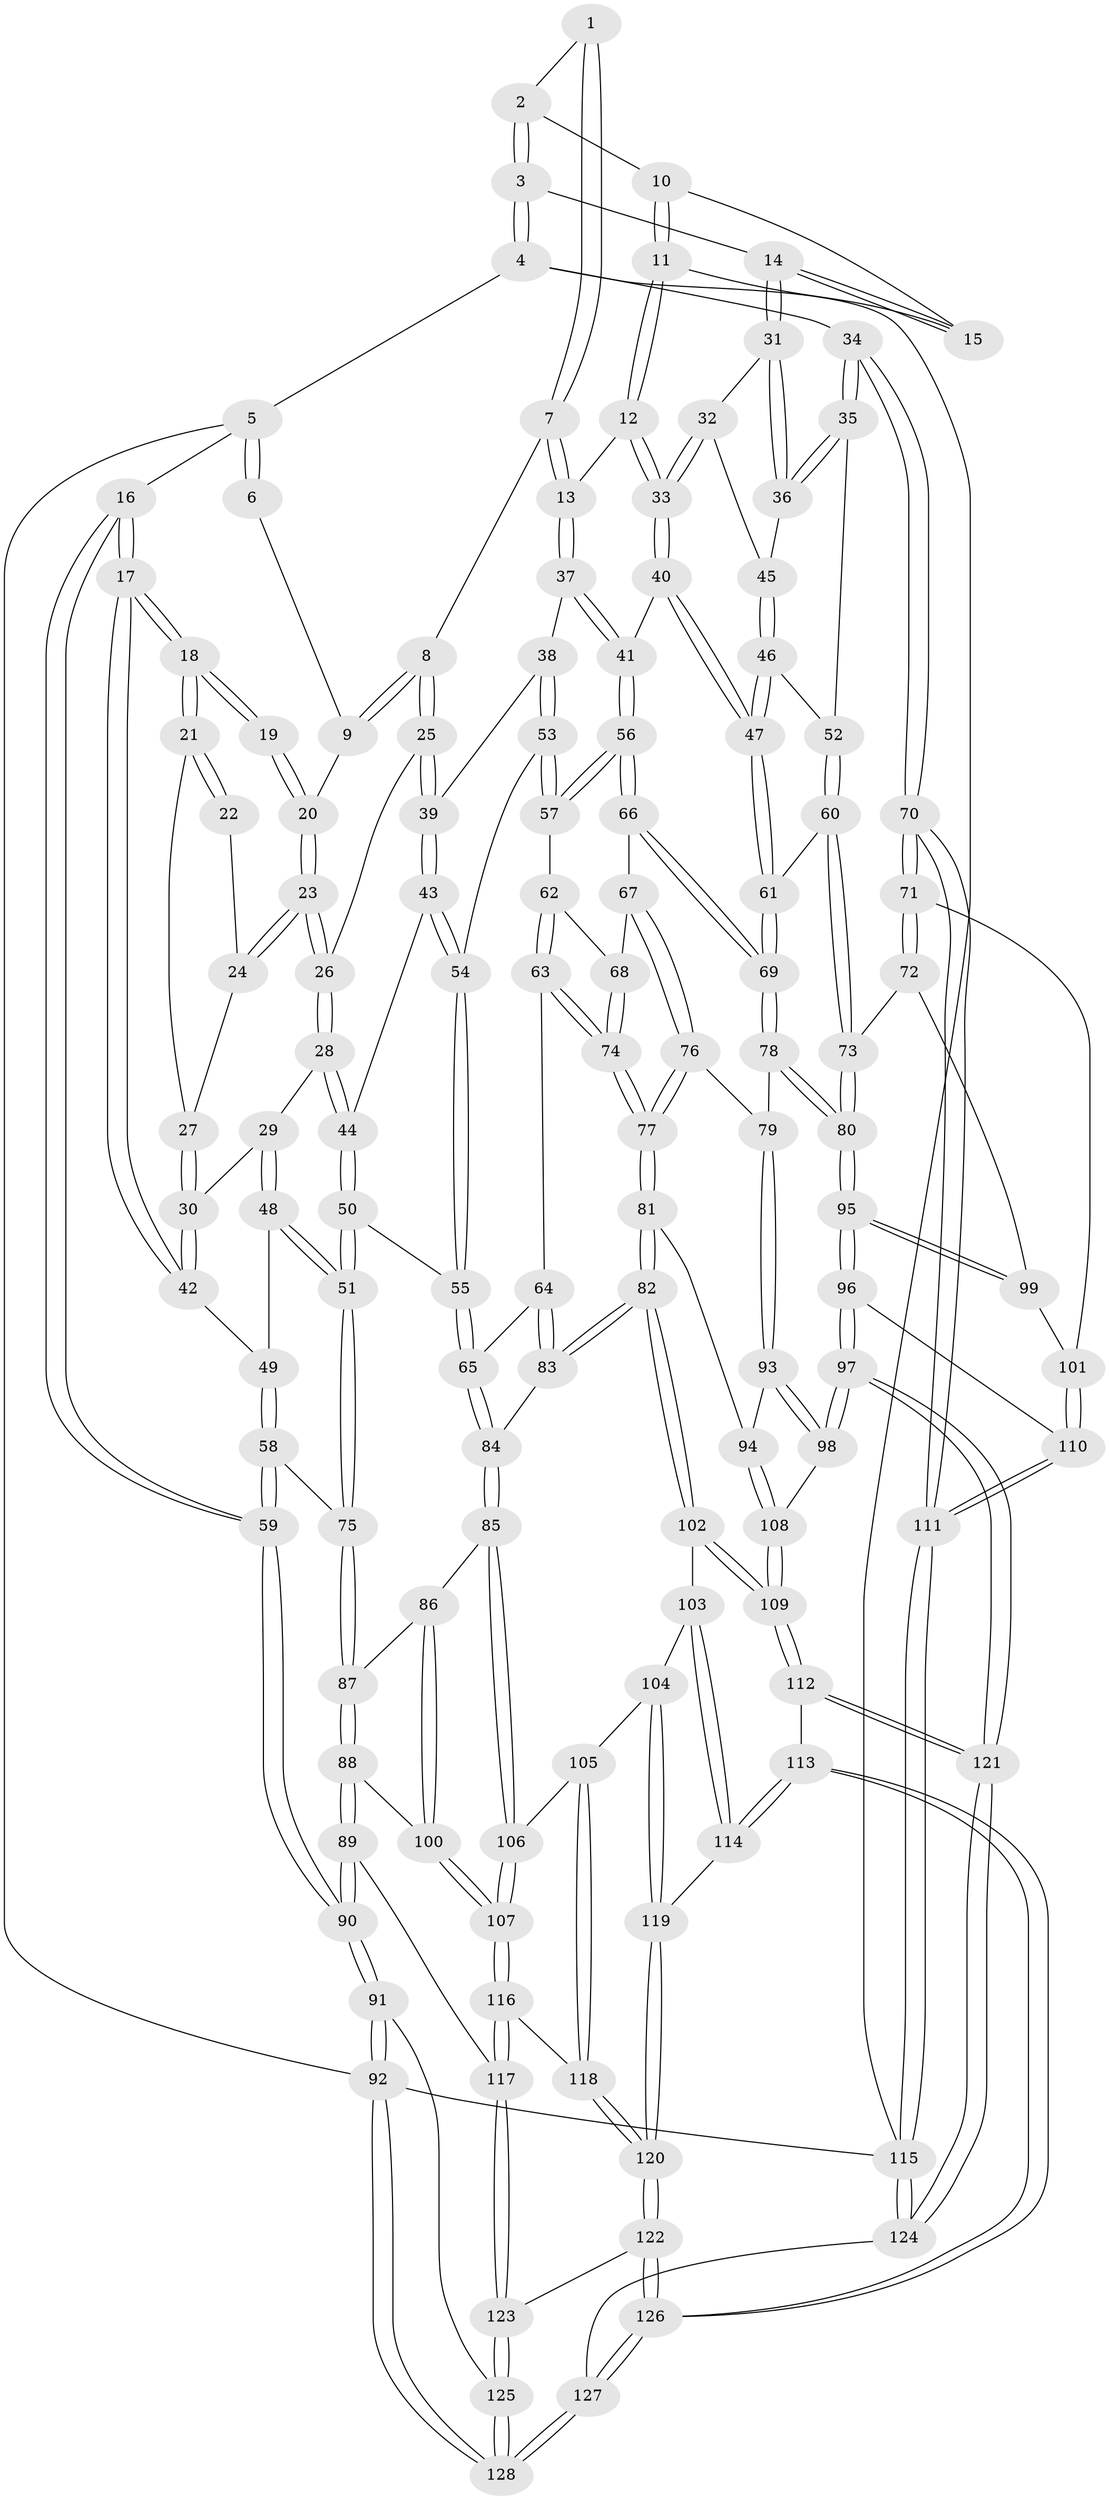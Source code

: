 // coarse degree distribution, {3: 0.11392405063291139, 4: 0.4050632911392405, 6: 0.06329113924050633, 2: 0.02531645569620253, 5: 0.3924050632911392}
// Generated by graph-tools (version 1.1) at 2025/52/02/27/25 19:52:41]
// undirected, 128 vertices, 317 edges
graph export_dot {
graph [start="1"]
  node [color=gray90,style=filled];
  1 [pos="+0.650367925706438+0"];
  2 [pos="+0.8352605899378865+0"];
  3 [pos="+1+0"];
  4 [pos="+1+0"];
  5 [pos="+0+0"];
  6 [pos="+0.40900851062023535+0"];
  7 [pos="+0.6106575738418094+0.191540172516275"];
  8 [pos="+0.5969117093585117+0.1934609088199374"];
  9 [pos="+0.39455355689001537+0"];
  10 [pos="+0.795231901210067+0"];
  11 [pos="+0.6912538377344739+0.1905380251516712"];
  12 [pos="+0.6643525387484255+0.21238560507289309"];
  13 [pos="+0.6539523840942674+0.21256551203126503"];
  14 [pos="+0.8806682258264287+0.2153061695031556"];
  15 [pos="+0.8204291272221117+0.1636926357742138"];
  16 [pos="+0+0.03280816941965901"];
  17 [pos="+0+0.04243740821399856"];
  18 [pos="+0+0.08305226260695449"];
  19 [pos="+0.2923181691905518+0.09190821848809769"];
  20 [pos="+0.36643232260139386+0.06552558405700389"];
  21 [pos="+0+0.08866201910562137"];
  22 [pos="+0.23171798127639695+0.16711378485840378"];
  23 [pos="+0.37973185072576643+0.21811775636738562"];
  24 [pos="+0.25105105018989976+0.22239635316688763"];
  25 [pos="+0.4948155720200495+0.25701386484843874"];
  26 [pos="+0.38840305572260836+0.23284160009882193"];
  27 [pos="+0.2487727303890312+0.2242010147090506"];
  28 [pos="+0.3629708263815871+0.2906380038451493"];
  29 [pos="+0.22492074153558858+0.32780736772868074"];
  30 [pos="+0.20161512518330038+0.28026341805338706"];
  31 [pos="+0.8829121418921166+0.23150451231518002"];
  32 [pos="+0.7823975211225417+0.29289299562390825"];
  33 [pos="+0.7740362512089674+0.2939362770089681"];
  34 [pos="+1+0.3881995719026115"];
  35 [pos="+1+0.3743575693340407"];
  36 [pos="+0.9762769445274323+0.30401625400161086"];
  37 [pos="+0.6330824152128934+0.38340821857404656"];
  38 [pos="+0.5728599953404389+0.37878204334932053"];
  39 [pos="+0.5116698445806078+0.335584718352895"];
  40 [pos="+0.7118993933191247+0.4501022453827624"];
  41 [pos="+0.6917668786231962+0.44624666518938005"];
  42 [pos="+0+0.1791118008074664"];
  43 [pos="+0.46318311530194095+0.3970491404063078"];
  44 [pos="+0.36502157797978396+0.3822411512384619"];
  45 [pos="+0.8244519223146565+0.3416761700107998"];
  46 [pos="+0.8497960989554421+0.3808391415443451"];
  47 [pos="+0.7286953814636132+0.4641416328308246"];
  48 [pos="+0.20537445253210587+0.46787460318204543"];
  49 [pos="+0.051472388274055106+0.3521639384317036"];
  50 [pos="+0.29344795759937387+0.49214319485828556"];
  51 [pos="+0.21548221710481247+0.48990199905411796"];
  52 [pos="+0.9758918026301043+0.40892118343210626"];
  53 [pos="+0.514351627859913+0.4844291230296789"];
  54 [pos="+0.4790346099103088+0.4551012953611669"];
  55 [pos="+0.31169633245427975+0.50514637535549"];
  56 [pos="+0.599812742363514+0.5092984622339706"];
  57 [pos="+0.5162069372585785+0.4886448298275492"];
  58 [pos="+0.02525924256205699+0.5495348711713174"];
  59 [pos="+0+0.6669227806724731"];
  60 [pos="+0.8308350813438165+0.5236575777104797"];
  61 [pos="+0.759599598748044+0.5082561868537606"];
  62 [pos="+0.5158190999962222+0.4893715432391828"];
  63 [pos="+0.468115470728043+0.5654211966853929"];
  64 [pos="+0.4370029912913875+0.5680608061189305"];
  65 [pos="+0.34190116279583765+0.5415372313548684"];
  66 [pos="+0.5998414686512449+0.5521601034197956"];
  67 [pos="+0.5889072060108106+0.5777142918537677"];
  68 [pos="+0.5493860425757553+0.5778482560082882"];
  69 [pos="+0.7152764769266429+0.6131502662505746"];
  70 [pos="+1+0.6048248751882933"];
  71 [pos="+1+0.6371064107815585"];
  72 [pos="+0.9118669657639767+0.6287384393134166"];
  73 [pos="+0.8674301697433123+0.5817582058733682"];
  74 [pos="+0.4917623027561487+0.5923715733371435"];
  75 [pos="+0.2103007362311333+0.49645804129485316"];
  76 [pos="+0.5917965888237562+0.6218491294296813"];
  77 [pos="+0.5283429498190533+0.6923586363559554"];
  78 [pos="+0.7123906962781028+0.6324223753054724"];
  79 [pos="+0.6932262048993392+0.6423045219434252"];
  80 [pos="+0.75466954053688+0.674785886438093"];
  81 [pos="+0.5282634073147955+0.6927845114040551"];
  82 [pos="+0.5050035768453954+0.7090249422886912"];
  83 [pos="+0.42578230099023195+0.6778948570219303"];
  84 [pos="+0.34742103598656243+0.6846883698614535"];
  85 [pos="+0.3373865470060544+0.6984515648565506"];
  86 [pos="+0.2163410459651139+0.6622360978945343"];
  87 [pos="+0.19214522221510116+0.6339560376273106"];
  88 [pos="+0.06923126708839827+0.7124155499051803"];
  89 [pos="+0.016559031851583875+0.7355671401818774"];
  90 [pos="+0+0.7416960297387128"];
  91 [pos="+0+0.7746438345373469"];
  92 [pos="+0+1"];
  93 [pos="+0.6582178837380169+0.6923186749035931"];
  94 [pos="+0.5383259728117901+0.6978953941361938"];
  95 [pos="+0.7985797897247879+0.7426303751362043"];
  96 [pos="+0.7945327271653004+0.7833785200546862"];
  97 [pos="+0.7625820821793271+0.8122494123128394"];
  98 [pos="+0.6629377152503115+0.7693014229033213"];
  99 [pos="+0.8583272764185638+0.6920480541317164"];
  100 [pos="+0.21712620299164978+0.7519872410512076"];
  101 [pos="+0.9351009419992781+0.7524925583286985"];
  102 [pos="+0.49971604906143974+0.7231885253741225"];
  103 [pos="+0.4929083249952258+0.731517958825632"];
  104 [pos="+0.38413419073178656+0.7790024452559458"];
  105 [pos="+0.3433041231983906+0.7583379910097218"];
  106 [pos="+0.3353069496816797+0.7498972170108139"];
  107 [pos="+0.23552232606472373+0.8011119982966844"];
  108 [pos="+0.6167678402636309+0.7820674445153564"];
  109 [pos="+0.5716390296801361+0.8723783095451885"];
  110 [pos="+0.9118809958729479+0.8260790466531491"];
  111 [pos="+1+1"];
  112 [pos="+0.5683640261629593+0.8927853474476327"];
  113 [pos="+0.49610146903102764+0.9049267974305972"];
  114 [pos="+0.4554107664051672+0.8774256708455604"];
  115 [pos="+1+1"];
  116 [pos="+0.2332758266657286+0.8054825267772686"];
  117 [pos="+0.20596396485534346+0.844135289435628"];
  118 [pos="+0.3353083291331146+0.8534093323500219"];
  119 [pos="+0.43835853231281796+0.874133984745841"];
  120 [pos="+0.3496121857746857+0.9084121017840234"];
  121 [pos="+0.7120988420140603+0.9887322044447875"];
  122 [pos="+0.34878516668449666+0.9092729856399013"];
  123 [pos="+0.20859635440229085+0.9225535263809141"];
  124 [pos="+0.8058973093385894+1"];
  125 [pos="+0.1899659015771864+0.9538763662059474"];
  126 [pos="+0.4122057564831797+1"];
  127 [pos="+0.4091659885707631+1"];
  128 [pos="+0.1671628274376328+1"];
  1 -- 2;
  1 -- 7;
  1 -- 7;
  2 -- 3;
  2 -- 3;
  2 -- 10;
  3 -- 4;
  3 -- 4;
  3 -- 14;
  4 -- 5;
  4 -- 34;
  4 -- 115;
  5 -- 6;
  5 -- 6;
  5 -- 16;
  5 -- 92;
  6 -- 9;
  7 -- 8;
  7 -- 13;
  7 -- 13;
  8 -- 9;
  8 -- 9;
  8 -- 25;
  8 -- 25;
  9 -- 20;
  10 -- 11;
  10 -- 11;
  10 -- 15;
  11 -- 12;
  11 -- 12;
  11 -- 15;
  12 -- 13;
  12 -- 33;
  12 -- 33;
  13 -- 37;
  13 -- 37;
  14 -- 15;
  14 -- 15;
  14 -- 31;
  14 -- 31;
  16 -- 17;
  16 -- 17;
  16 -- 59;
  16 -- 59;
  17 -- 18;
  17 -- 18;
  17 -- 42;
  17 -- 42;
  18 -- 19;
  18 -- 19;
  18 -- 21;
  18 -- 21;
  19 -- 20;
  19 -- 20;
  20 -- 23;
  20 -- 23;
  21 -- 22;
  21 -- 22;
  21 -- 27;
  22 -- 24;
  23 -- 24;
  23 -- 24;
  23 -- 26;
  23 -- 26;
  24 -- 27;
  25 -- 26;
  25 -- 39;
  25 -- 39;
  26 -- 28;
  26 -- 28;
  27 -- 30;
  27 -- 30;
  28 -- 29;
  28 -- 44;
  28 -- 44;
  29 -- 30;
  29 -- 48;
  29 -- 48;
  30 -- 42;
  30 -- 42;
  31 -- 32;
  31 -- 36;
  31 -- 36;
  32 -- 33;
  32 -- 33;
  32 -- 45;
  33 -- 40;
  33 -- 40;
  34 -- 35;
  34 -- 35;
  34 -- 70;
  34 -- 70;
  35 -- 36;
  35 -- 36;
  35 -- 52;
  36 -- 45;
  37 -- 38;
  37 -- 41;
  37 -- 41;
  38 -- 39;
  38 -- 53;
  38 -- 53;
  39 -- 43;
  39 -- 43;
  40 -- 41;
  40 -- 47;
  40 -- 47;
  41 -- 56;
  41 -- 56;
  42 -- 49;
  43 -- 44;
  43 -- 54;
  43 -- 54;
  44 -- 50;
  44 -- 50;
  45 -- 46;
  45 -- 46;
  46 -- 47;
  46 -- 47;
  46 -- 52;
  47 -- 61;
  47 -- 61;
  48 -- 49;
  48 -- 51;
  48 -- 51;
  49 -- 58;
  49 -- 58;
  50 -- 51;
  50 -- 51;
  50 -- 55;
  51 -- 75;
  51 -- 75;
  52 -- 60;
  52 -- 60;
  53 -- 54;
  53 -- 57;
  53 -- 57;
  54 -- 55;
  54 -- 55;
  55 -- 65;
  55 -- 65;
  56 -- 57;
  56 -- 57;
  56 -- 66;
  56 -- 66;
  57 -- 62;
  58 -- 59;
  58 -- 59;
  58 -- 75;
  59 -- 90;
  59 -- 90;
  60 -- 61;
  60 -- 73;
  60 -- 73;
  61 -- 69;
  61 -- 69;
  62 -- 63;
  62 -- 63;
  62 -- 68;
  63 -- 64;
  63 -- 74;
  63 -- 74;
  64 -- 65;
  64 -- 83;
  64 -- 83;
  65 -- 84;
  65 -- 84;
  66 -- 67;
  66 -- 69;
  66 -- 69;
  67 -- 68;
  67 -- 76;
  67 -- 76;
  68 -- 74;
  68 -- 74;
  69 -- 78;
  69 -- 78;
  70 -- 71;
  70 -- 71;
  70 -- 111;
  70 -- 111;
  71 -- 72;
  71 -- 72;
  71 -- 101;
  72 -- 73;
  72 -- 99;
  73 -- 80;
  73 -- 80;
  74 -- 77;
  74 -- 77;
  75 -- 87;
  75 -- 87;
  76 -- 77;
  76 -- 77;
  76 -- 79;
  77 -- 81;
  77 -- 81;
  78 -- 79;
  78 -- 80;
  78 -- 80;
  79 -- 93;
  79 -- 93;
  80 -- 95;
  80 -- 95;
  81 -- 82;
  81 -- 82;
  81 -- 94;
  82 -- 83;
  82 -- 83;
  82 -- 102;
  82 -- 102;
  83 -- 84;
  84 -- 85;
  84 -- 85;
  85 -- 86;
  85 -- 106;
  85 -- 106;
  86 -- 87;
  86 -- 100;
  86 -- 100;
  87 -- 88;
  87 -- 88;
  88 -- 89;
  88 -- 89;
  88 -- 100;
  89 -- 90;
  89 -- 90;
  89 -- 117;
  90 -- 91;
  90 -- 91;
  91 -- 92;
  91 -- 92;
  91 -- 125;
  92 -- 128;
  92 -- 128;
  92 -- 115;
  93 -- 94;
  93 -- 98;
  93 -- 98;
  94 -- 108;
  94 -- 108;
  95 -- 96;
  95 -- 96;
  95 -- 99;
  95 -- 99;
  96 -- 97;
  96 -- 97;
  96 -- 110;
  97 -- 98;
  97 -- 98;
  97 -- 121;
  97 -- 121;
  98 -- 108;
  99 -- 101;
  100 -- 107;
  100 -- 107;
  101 -- 110;
  101 -- 110;
  102 -- 103;
  102 -- 109;
  102 -- 109;
  103 -- 104;
  103 -- 114;
  103 -- 114;
  104 -- 105;
  104 -- 119;
  104 -- 119;
  105 -- 106;
  105 -- 118;
  105 -- 118;
  106 -- 107;
  106 -- 107;
  107 -- 116;
  107 -- 116;
  108 -- 109;
  108 -- 109;
  109 -- 112;
  109 -- 112;
  110 -- 111;
  110 -- 111;
  111 -- 115;
  111 -- 115;
  112 -- 113;
  112 -- 121;
  112 -- 121;
  113 -- 114;
  113 -- 114;
  113 -- 126;
  113 -- 126;
  114 -- 119;
  115 -- 124;
  115 -- 124;
  116 -- 117;
  116 -- 117;
  116 -- 118;
  117 -- 123;
  117 -- 123;
  118 -- 120;
  118 -- 120;
  119 -- 120;
  119 -- 120;
  120 -- 122;
  120 -- 122;
  121 -- 124;
  121 -- 124;
  122 -- 123;
  122 -- 126;
  122 -- 126;
  123 -- 125;
  123 -- 125;
  124 -- 127;
  125 -- 128;
  125 -- 128;
  126 -- 127;
  126 -- 127;
  127 -- 128;
  127 -- 128;
}

